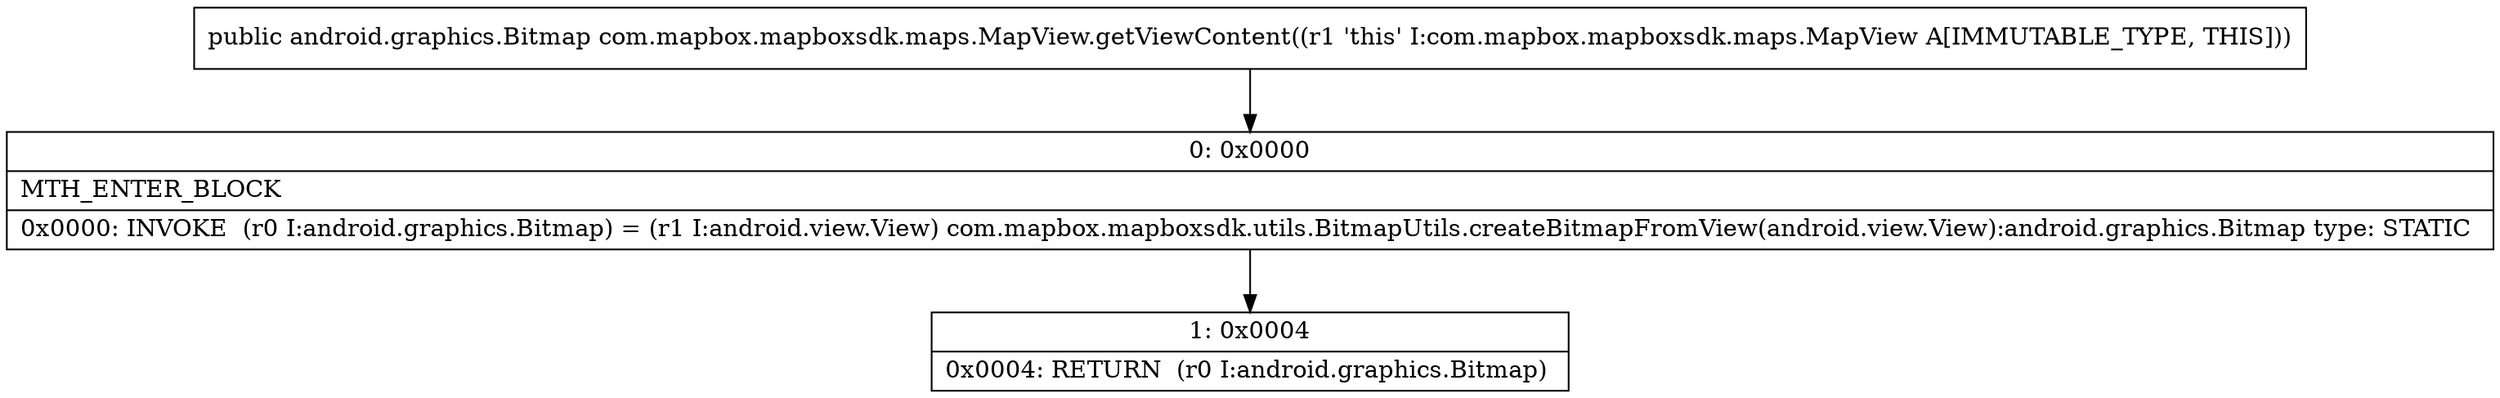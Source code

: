 digraph "CFG forcom.mapbox.mapboxsdk.maps.MapView.getViewContent()Landroid\/graphics\/Bitmap;" {
Node_0 [shape=record,label="{0\:\ 0x0000|MTH_ENTER_BLOCK\l|0x0000: INVOKE  (r0 I:android.graphics.Bitmap) = (r1 I:android.view.View) com.mapbox.mapboxsdk.utils.BitmapUtils.createBitmapFromView(android.view.View):android.graphics.Bitmap type: STATIC \l}"];
Node_1 [shape=record,label="{1\:\ 0x0004|0x0004: RETURN  (r0 I:android.graphics.Bitmap) \l}"];
MethodNode[shape=record,label="{public android.graphics.Bitmap com.mapbox.mapboxsdk.maps.MapView.getViewContent((r1 'this' I:com.mapbox.mapboxsdk.maps.MapView A[IMMUTABLE_TYPE, THIS])) }"];
MethodNode -> Node_0;
Node_0 -> Node_1;
}

